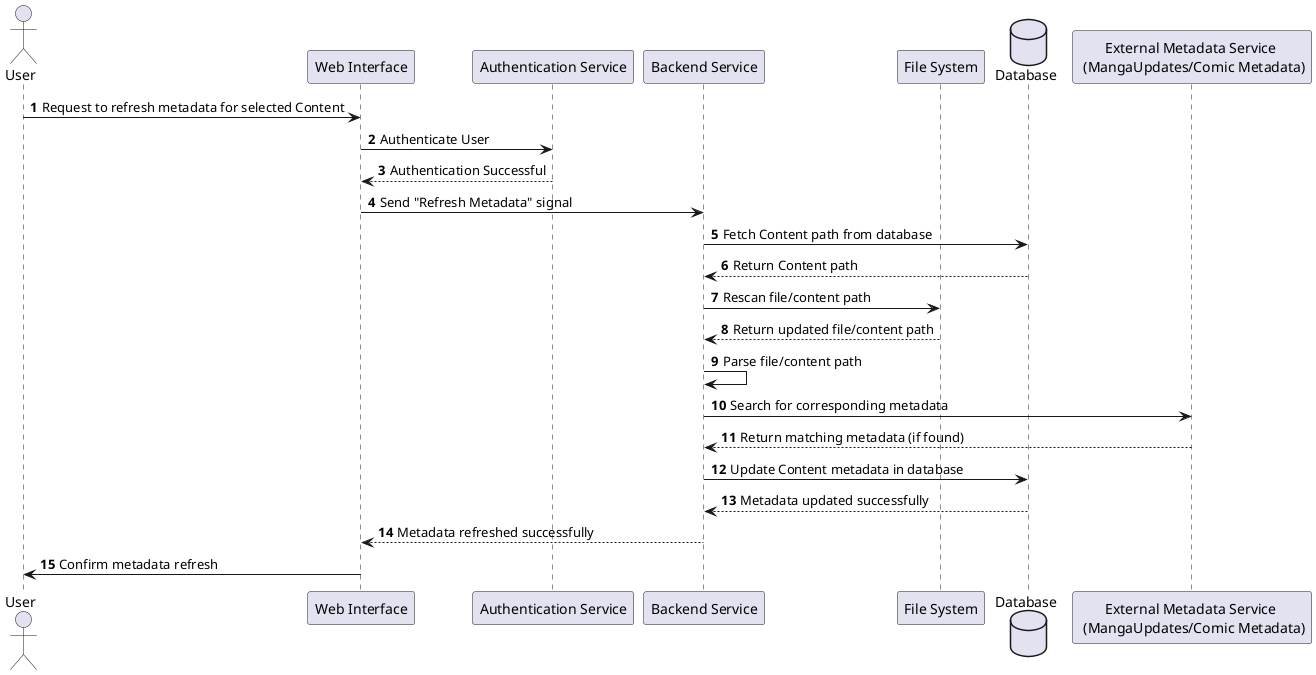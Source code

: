 @startuml

autonumber

actor User
participant "Web Interface" as Web
participant "Authentication Service" as Auth
participant "Backend Service" as Backend
participant "File System" as FileSys
database "Database" as DB
participant "External Metadata Service \n (MangaUpdates/Comic Metadata)" as ExtMeta

User -> Web: Request to refresh metadata for selected Content
Web -> Auth: Authenticate User
Auth --> Web: Authentication Successful
Web -> Backend: Send "Refresh Metadata" signal
Backend -> DB: Fetch Content path from database
DB --> Backend: Return Content path
Backend -> FileSys: Rescan file/content path
FileSys --> Backend: Return updated file/content path
Backend -> Backend: Parse file/content path
Backend -> ExtMeta: Search for corresponding metadata
ExtMeta --> Backend: Return matching metadata (if found)
Backend -> DB: Update Content metadata in database
DB --> Backend: Metadata updated successfully
Backend --> Web: Metadata refreshed successfully
Web -> User: Confirm metadata refresh

@enduml